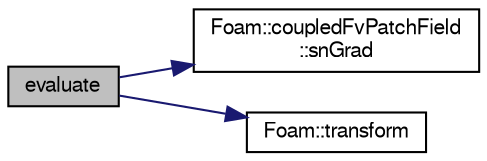 digraph "evaluate"
{
  bgcolor="transparent";
  edge [fontname="FreeSans",fontsize="10",labelfontname="FreeSans",labelfontsize="10"];
  node [fontname="FreeSans",fontsize="10",shape=record];
  rankdir="LR";
  Node335 [label="evaluate",height=0.2,width=0.4,color="black", fillcolor="grey75", style="filled", fontcolor="black"];
  Node335 -> Node336 [color="midnightblue",fontsize="10",style="solid",fontname="FreeSans"];
  Node336 [label="Foam::coupledFvPatchField\l::snGrad",height=0.2,width=0.4,color="black",URL="$a21974.html#a55db17a8a73495ae1c04e4b2af71c4a9",tooltip="Return patch-normal gradient. "];
  Node335 -> Node337 [color="midnightblue",fontsize="10",style="solid",fontname="FreeSans"];
  Node337 [label="Foam::transform",height=0.2,width=0.4,color="black",URL="$a21124.html#a919915170941701c1223291531ad010c"];
}
